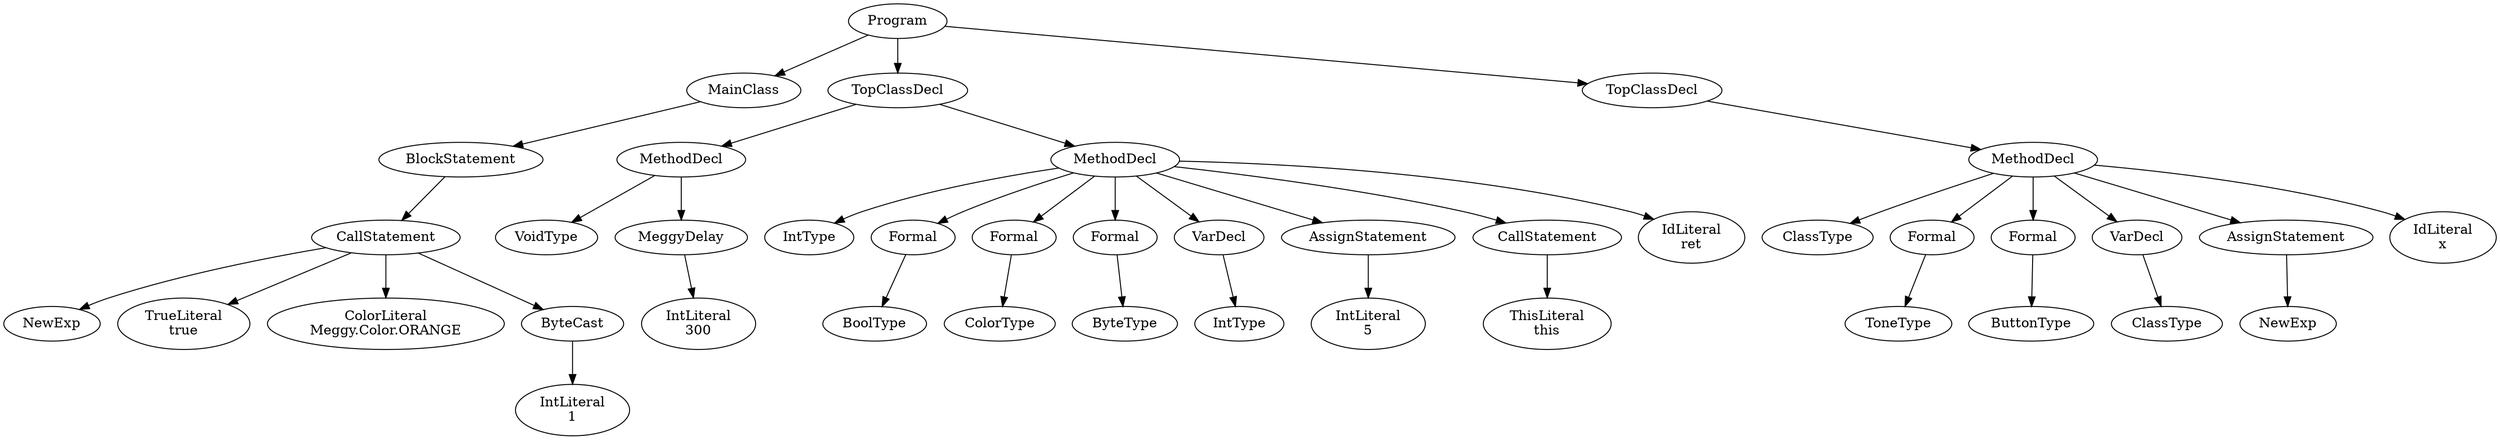 digraph ASTGraph {
0 [ label="Program" ];
1 [ label="MainClass" ];
0 -> 1
2 [ label="BlockStatement" ];
1 -> 2
3 [ label="CallStatement" ];
2 -> 3
4 [ label="NewExp" ];
3 -> 4
5 [ label="TrueLiteral\ntrue" ];
3 -> 5
6 [ label="ColorLiteral\nMeggy.Color.ORANGE" ];
3 -> 6
7 [ label="ByteCast" ];
3 -> 7
8 [ label="IntLiteral\n1" ];
7 -> 8
9 [ label="TopClassDecl" ];
0 -> 9
10 [ label="MethodDecl" ];
9 -> 10
11 [ label="VoidType" ];
10 -> 11
12 [ label="MeggyDelay" ];
10 -> 12
13 [ label="IntLiteral\n300" ];
12 -> 13
14 [ label="MethodDecl" ];
9 -> 14
15 [ label="IntType" ];
14 -> 15
16 [ label="Formal" ];
14 -> 16
17 [ label="BoolType" ];
16 -> 17
18 [ label="Formal" ];
14 -> 18
19 [ label="ColorType" ];
18 -> 19
20 [ label="Formal" ];
14 -> 20
21 [ label="ByteType" ];
20 -> 21
22 [ label="VarDecl" ];
14 -> 22
23 [ label="IntType" ];
22 -> 23
24 [ label="AssignStatement" ];
14 -> 24
25 [ label="IntLiteral\n5" ];
24 -> 25
26 [ label="CallStatement" ];
14 -> 26
27 [ label="ThisLiteral\nthis" ];
26 -> 27
28 [ label="IdLiteral\nret" ];
14 -> 28
29 [ label="TopClassDecl" ];
0 -> 29
30 [ label="MethodDecl" ];
29 -> 30
31 [ label="ClassType" ];
30 -> 31
32 [ label="Formal" ];
30 -> 32
33 [ label="ToneType" ];
32 -> 33
34 [ label="Formal" ];
30 -> 34
35 [ label="ButtonType" ];
34 -> 35
36 [ label="VarDecl" ];
30 -> 36
37 [ label="ClassType" ];
36 -> 37
38 [ label="AssignStatement" ];
30 -> 38
39 [ label="NewExp" ];
38 -> 39
40 [ label="IdLiteral\nx" ];
30 -> 40
}
